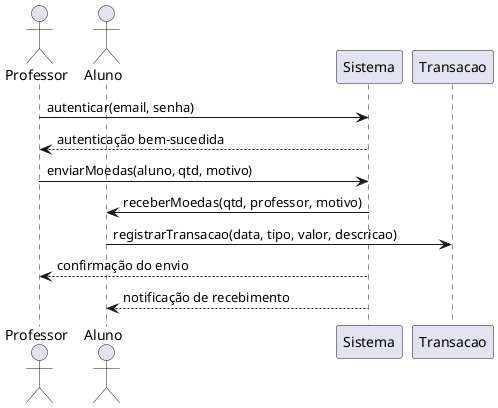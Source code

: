 @startuml
actor Professor as professor
actor Aluno as aluno
participant "Sistema" as sistema
participant "Transacao" as transacao

professor -> sistema: autenticar(email, senha)
sistema --> professor: autenticação bem-sucedida

professor -> sistema: enviarMoedas(aluno, qtd, motivo)
sistema -> aluno: receberMoedas(qtd, professor, motivo)
aluno -> transacao: registrarTransacao(data, tipo, valor, descricao)

sistema --> professor: confirmação do envio
sistema --> aluno: notificação de recebimento
@enduml